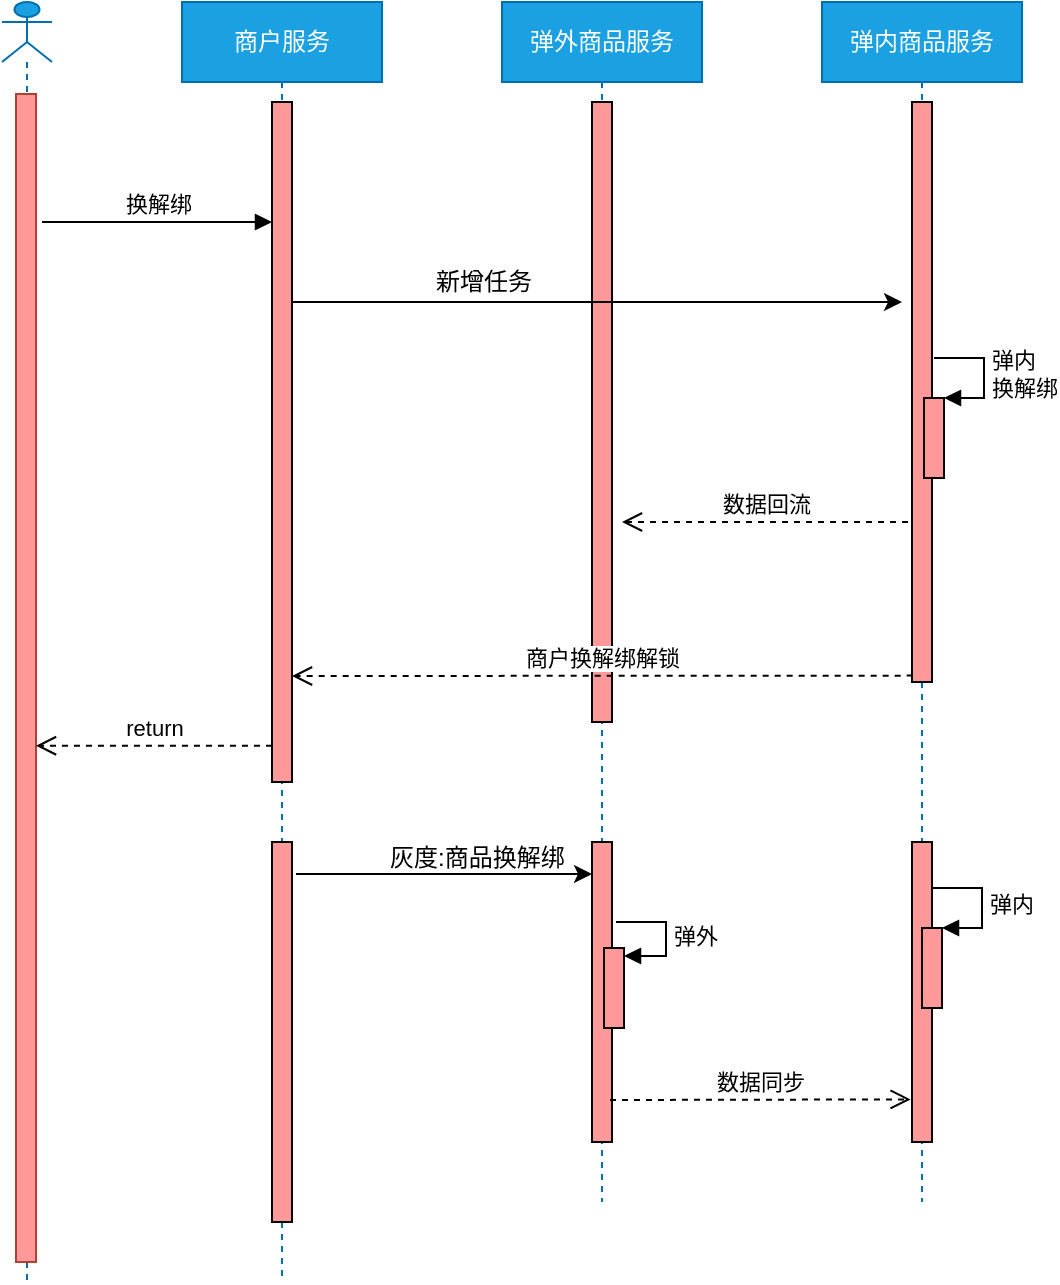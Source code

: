 <mxfile version="12.3.0" type="github" pages="1">
  <diagram id="Ovy5Yw7RLI10CriW0D81" name="Page-1">
    <mxGraphModel dx="1106" dy="702" grid="1" gridSize="10" guides="1" tooltips="1" connect="1" arrows="1" fold="1" page="1" pageScale="1" pageWidth="827" pageHeight="1169" math="0" shadow="0">
      <root>
        <mxCell id="0"/>
        <mxCell id="1" parent="0"/>
        <mxCell id="OqTZtxP31Re-fHbpx1JM-2" value="" style="shape=umlLifeline;participant=umlActor;perimeter=lifelinePerimeter;whiteSpace=wrap;html=1;container=1;collapsible=0;recursiveResize=0;verticalAlign=top;spacingTop=36;labelBackgroundColor=#ffffff;outlineConnect=0;size=30;fillColor=#1ba1e2;strokeColor=#006EAF;fontColor=#ffffff;align=center;" parent="1" vertex="1">
          <mxGeometry x="60" y="120" width="25" height="640" as="geometry"/>
        </mxCell>
        <mxCell id="OqTZtxP31Re-fHbpx1JM-6" value="" style="html=1;points=[];perimeter=orthogonalPerimeter;align=center;fillColor=#FF9999;strokeColor=#ae4132;" parent="OqTZtxP31Re-fHbpx1JM-2" vertex="1">
          <mxGeometry x="7" y="46" width="10" height="584" as="geometry"/>
        </mxCell>
        <mxCell id="OqTZtxP31Re-fHbpx1JM-3" value="商户服务" style="shape=umlLifeline;perimeter=lifelinePerimeter;whiteSpace=wrap;html=1;container=1;collapsible=0;recursiveResize=0;outlineConnect=0;fillColor=#1ba1e2;strokeColor=#006EAF;fontColor=#ffffff;align=center;" parent="1" vertex="1">
          <mxGeometry x="150" y="120" width="100" height="640" as="geometry"/>
        </mxCell>
        <mxCell id="OqTZtxP31Re-fHbpx1JM-14" value="" style="html=1;points=[];perimeter=orthogonalPerimeter;align=center;fillColor=#FF9999;" parent="OqTZtxP31Re-fHbpx1JM-3" vertex="1">
          <mxGeometry x="45" y="50" width="10" height="340" as="geometry"/>
        </mxCell>
        <mxCell id="OqTZtxP31Re-fHbpx1JM-32" value="" style="html=1;points=[];perimeter=orthogonalPerimeter;align=center;fillColor=#FF9999;" parent="OqTZtxP31Re-fHbpx1JM-3" vertex="1">
          <mxGeometry x="45" y="420" width="10" height="190" as="geometry"/>
        </mxCell>
        <mxCell id="OqTZtxP31Re-fHbpx1JM-4" value="弹外商品服务" style="shape=umlLifeline;perimeter=lifelinePerimeter;whiteSpace=wrap;html=1;container=1;collapsible=0;recursiveResize=0;outlineConnect=0;fillColor=#1ba1e2;strokeColor=#006EAF;fontColor=#ffffff;align=center;" parent="1" vertex="1">
          <mxGeometry x="310" y="120" width="100" height="600" as="geometry"/>
        </mxCell>
        <mxCell id="OqTZtxP31Re-fHbpx1JM-17" value="" style="html=1;points=[];perimeter=orthogonalPerimeter;align=center;fillColor=#FF9999;" parent="OqTZtxP31Re-fHbpx1JM-4" vertex="1">
          <mxGeometry x="45" y="50" width="10" height="310" as="geometry"/>
        </mxCell>
        <mxCell id="OqTZtxP31Re-fHbpx1JM-33" value="" style="html=1;points=[];perimeter=orthogonalPerimeter;align=center;fillColor=#FF9999;" parent="OqTZtxP31Re-fHbpx1JM-4" vertex="1">
          <mxGeometry x="45" y="420" width="10" height="150" as="geometry"/>
        </mxCell>
        <mxCell id="OqTZtxP31Re-fHbpx1JM-38" value="" style="html=1;points=[];perimeter=orthogonalPerimeter;align=center;fillColor=#FF9999;" parent="OqTZtxP31Re-fHbpx1JM-4" vertex="1">
          <mxGeometry x="51" y="473" width="10" height="40" as="geometry"/>
        </mxCell>
        <mxCell id="OqTZtxP31Re-fHbpx1JM-39" value="弹外" style="edgeStyle=orthogonalEdgeStyle;html=1;align=left;spacingLeft=2;endArrow=block;rounded=0;entryX=1;entryY=0;" parent="OqTZtxP31Re-fHbpx1JM-4" edge="1">
          <mxGeometry relative="1" as="geometry">
            <mxPoint x="57" y="460" as="sourcePoint"/>
            <Array as="points">
              <mxPoint x="82" y="460"/>
            </Array>
            <mxPoint x="61" y="477" as="targetPoint"/>
          </mxGeometry>
        </mxCell>
        <mxCell id="OqTZtxP31Re-fHbpx1JM-5" value="弹内商品服务" style="shape=umlLifeline;perimeter=lifelinePerimeter;whiteSpace=wrap;html=1;container=1;collapsible=0;recursiveResize=0;outlineConnect=0;fillColor=#1ba1e2;strokeColor=#006EAF;fontColor=#ffffff;align=center;" parent="1" vertex="1">
          <mxGeometry x="470" y="120" width="100" height="600" as="geometry"/>
        </mxCell>
        <mxCell id="OqTZtxP31Re-fHbpx1JM-20" value="" style="html=1;points=[];perimeter=orthogonalPerimeter;align=center;fillColor=#FF9999;" parent="OqTZtxP31Re-fHbpx1JM-5" vertex="1">
          <mxGeometry x="45" y="50" width="10" height="290" as="geometry"/>
        </mxCell>
        <mxCell id="OqTZtxP31Re-fHbpx1JM-29" value="" style="html=1;points=[];perimeter=orthogonalPerimeter;align=center;fillColor=#FF9999;" parent="OqTZtxP31Re-fHbpx1JM-5" vertex="1">
          <mxGeometry x="51" y="198" width="10" height="40" as="geometry"/>
        </mxCell>
        <mxCell id="OqTZtxP31Re-fHbpx1JM-30" value="弹内&lt;br&gt;换解绑" style="edgeStyle=orthogonalEdgeStyle;html=1;align=left;spacingLeft=2;endArrow=block;rounded=0;entryX=1;entryY=0;" parent="OqTZtxP31Re-fHbpx1JM-5" target="OqTZtxP31Re-fHbpx1JM-29" edge="1">
          <mxGeometry relative="1" as="geometry">
            <mxPoint x="56" y="178" as="sourcePoint"/>
            <Array as="points">
              <mxPoint x="81" y="178"/>
            </Array>
          </mxGeometry>
        </mxCell>
        <mxCell id="OqTZtxP31Re-fHbpx1JM-35" value="" style="html=1;points=[];perimeter=orthogonalPerimeter;align=center;fillColor=#FF9999;" parent="OqTZtxP31Re-fHbpx1JM-5" vertex="1">
          <mxGeometry x="45" y="420" width="10" height="150" as="geometry"/>
        </mxCell>
        <mxCell id="OqTZtxP31Re-fHbpx1JM-40" value="" style="html=1;points=[];perimeter=orthogonalPerimeter;align=center;fillColor=#FF9999;" parent="OqTZtxP31Re-fHbpx1JM-5" vertex="1">
          <mxGeometry x="50" y="463" width="10" height="40" as="geometry"/>
        </mxCell>
        <mxCell id="OqTZtxP31Re-fHbpx1JM-41" value="弹内" style="edgeStyle=orthogonalEdgeStyle;html=1;align=left;spacingLeft=2;endArrow=block;rounded=0;entryX=1;entryY=0;" parent="OqTZtxP31Re-fHbpx1JM-5" target="OqTZtxP31Re-fHbpx1JM-40" edge="1">
          <mxGeometry relative="1" as="geometry">
            <mxPoint x="55" y="443" as="sourcePoint"/>
            <Array as="points">
              <mxPoint x="80" y="443"/>
            </Array>
          </mxGeometry>
        </mxCell>
        <mxCell id="OqTZtxP31Re-fHbpx1JM-16" value="换解绑" style="html=1;verticalAlign=bottom;endArrow=block;align=center;" parent="1" target="OqTZtxP31Re-fHbpx1JM-14" edge="1">
          <mxGeometry width="80" relative="1" as="geometry">
            <mxPoint x="80" y="230" as="sourcePoint"/>
            <mxPoint x="160" y="230" as="targetPoint"/>
          </mxGeometry>
        </mxCell>
        <mxCell id="OqTZtxP31Re-fHbpx1JM-18" value="" style="edgeStyle=orthogonalEdgeStyle;rounded=0;orthogonalLoop=1;jettySize=auto;html=1;align=center;" parent="1" source="OqTZtxP31Re-fHbpx1JM-14" edge="1">
          <mxGeometry relative="1" as="geometry">
            <Array as="points">
              <mxPoint x="260" y="270"/>
              <mxPoint x="260" y="270"/>
            </Array>
            <mxPoint x="510" y="270" as="targetPoint"/>
          </mxGeometry>
        </mxCell>
        <mxCell id="OqTZtxP31Re-fHbpx1JM-19" value="新增任务" style="text;html=1;resizable=0;points=[];autosize=1;align=left;verticalAlign=top;spacingTop=-4;" parent="1" vertex="1">
          <mxGeometry x="275" y="250" width="70" height="10" as="geometry"/>
        </mxCell>
        <mxCell id="OqTZtxP31Re-fHbpx1JM-25" value="数据回流" style="html=1;verticalAlign=bottom;endArrow=open;dashed=1;endSize=8;align=center;" parent="1" edge="1">
          <mxGeometry relative="1" as="geometry">
            <mxPoint x="513" y="380" as="sourcePoint"/>
            <mxPoint x="370" y="380" as="targetPoint"/>
          </mxGeometry>
        </mxCell>
        <mxCell id="OqTZtxP31Re-fHbpx1JM-27" value="商户换解绑解锁" style="html=1;verticalAlign=bottom;endArrow=open;dashed=1;endSize=8;align=center;exitX=0.033;exitY=0.989;exitDx=0;exitDy=0;exitPerimeter=0;" parent="1" edge="1" source="OqTZtxP31Re-fHbpx1JM-20">
          <mxGeometry relative="1" as="geometry">
            <mxPoint x="354" y="460" as="sourcePoint"/>
            <mxPoint x="205" y="457" as="targetPoint"/>
          </mxGeometry>
        </mxCell>
        <mxCell id="OqTZtxP31Re-fHbpx1JM-28" value="return" style="html=1;verticalAlign=bottom;endArrow=open;dashed=1;endSize=8;align=center;entryX=1;entryY=0.558;entryDx=0;entryDy=0;entryPerimeter=0;" parent="1" source="OqTZtxP31Re-fHbpx1JM-14" target="OqTZtxP31Re-fHbpx1JM-6" edge="1">
          <mxGeometry relative="1" as="geometry">
            <mxPoint x="170" y="490" as="sourcePoint"/>
            <mxPoint x="90" y="490" as="targetPoint"/>
          </mxGeometry>
        </mxCell>
        <mxCell id="OqTZtxP31Re-fHbpx1JM-34" value="" style="edgeStyle=orthogonalEdgeStyle;rounded=0;orthogonalLoop=1;jettySize=auto;html=1;align=center;" parent="1" edge="1">
          <mxGeometry relative="1" as="geometry">
            <mxPoint x="207" y="556" as="sourcePoint"/>
            <mxPoint x="355" y="556" as="targetPoint"/>
          </mxGeometry>
        </mxCell>
        <mxCell id="OqTZtxP31Re-fHbpx1JM-37" value="灰度:商品换解绑" style="text;html=1;resizable=0;points=[];autosize=1;align=left;verticalAlign=top;spacingTop=-4;" parent="1" vertex="1">
          <mxGeometry x="252" y="538" width="110" height="10" as="geometry"/>
        </mxCell>
        <mxCell id="OqTZtxP31Re-fHbpx1JM-42" value="数据同步" style="html=1;verticalAlign=bottom;endArrow=open;dashed=1;endSize=8;align=center;entryX=-0.067;entryY=0.858;entryDx=0;entryDy=0;entryPerimeter=0;" parent="1" target="OqTZtxP31Re-fHbpx1JM-35" edge="1">
          <mxGeometry relative="1" as="geometry">
            <mxPoint x="364" y="669" as="sourcePoint"/>
            <mxPoint x="460" y="730" as="targetPoint"/>
          </mxGeometry>
        </mxCell>
      </root>
    </mxGraphModel>
  </diagram>
</mxfile>
